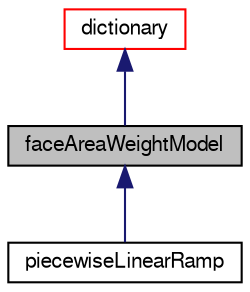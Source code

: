 digraph "faceAreaWeightModel"
{
  bgcolor="transparent";
  edge [fontname="FreeSans",fontsize="10",labelfontname="FreeSans",labelfontsize="10"];
  node [fontname="FreeSans",fontsize="10",shape=record];
  Node0 [label="faceAreaWeightModel",height=0.2,width=0.4,color="black", fillcolor="grey75", style="filled", fontcolor="black"];
  Node1 -> Node0 [dir="back",color="midnightblue",fontsize="10",style="solid",fontname="FreeSans"];
  Node1 [label="dictionary",height=0.2,width=0.4,color="red",URL="$a26014.html",tooltip="A list of keyword definitions, which are a keyword followed by any number of values (e..."];
  Node0 -> Node14 [dir="back",color="midnightblue",fontsize="10",style="solid",fontname="FreeSans"];
  Node14 [label="piecewiseLinearRamp",height=0.2,width=0.4,color="black",URL="$a31522.html",tooltip="A linear ramp between 0 and 1 with definable start and end points. "];
}
